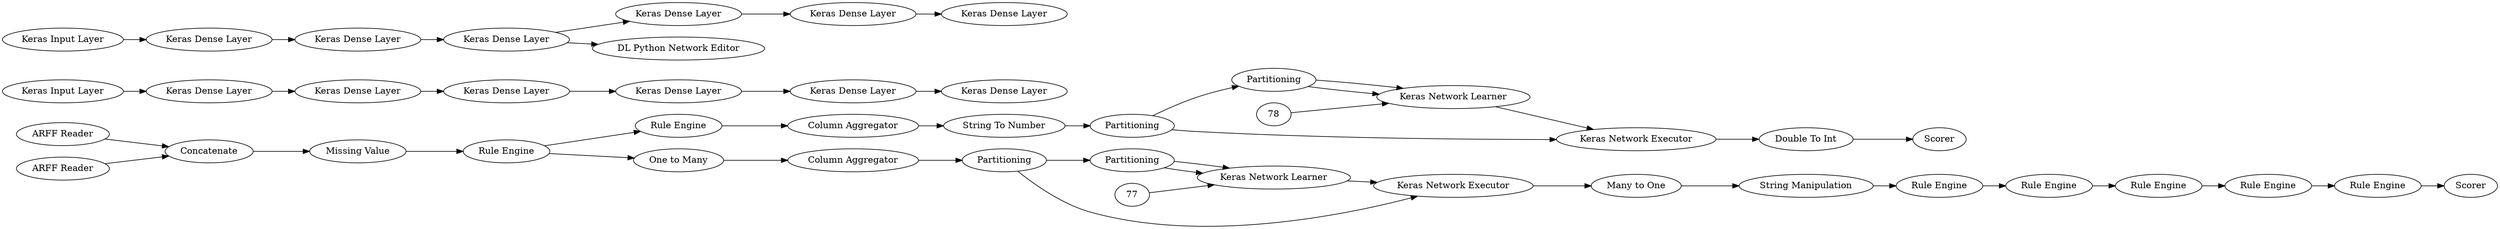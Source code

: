 digraph {
	1 [label="ARFF Reader"]
	2 [label="ARFF Reader"]
	3 [label=Concatenate]
	5 [label="Rule Engine"]
	22 [label="Column Aggregator"]
	35 [label="Rule Engine"]
	39 [label="Keras Network Learner"]
	40 [label="String To Number"]
	41 [label=Partitioning]
	42 [label=Partitioning]
	43 [label="Keras Network Executor"]
	44 [label="Double To Int"]
	45 [label=Scorer]
	54 [label="Column Aggregator"]
	62 [label=Partitioning]
	63 [label=Partitioning]
	64 [label="Keras Network Learner"]
	65 [label="Keras Network Executor"]
	67 [label=Scorer]
	68 [label="One to Many"]
	69 [label="Many to One"]
	70 [label="String Manipulation"]
	71 [label="Rule Engine"]
	72 [label="Rule Engine"]
	73 [label="Rule Engine"]
	74 [label="Rule Engine"]
	75 [label="Rule Engine"]
	55 [label="Keras Input Layer"]
	56 [label="Keras Dense Layer"]
	57 [label="Keras Dense Layer"]
	58 [label="Keras Dense Layer"]
	59 [label="Keras Dense Layer"]
	60 [label="Keras Dense Layer"]
	61 [label="Keras Dense Layer"]
	46 [label="Keras Input Layer"]
	47 [label="Keras Dense Layer"]
	48 [label="Keras Dense Layer"]
	49 [label="Keras Dense Layer"]
	50 [label="Keras Dense Layer"]
	51 [label="Keras Dense Layer"]
	52 [label="Keras Dense Layer"]
	53 [label="DL Python Network Editor"]
	79 [label="Missing Value"]
	71 -> 72
	72 -> 73
	73 -> 74
	74 -> 75
	55 -> 58
	56 -> 60
	57 -> 61
	58 -> 59
	59 -> 56
	60 -> 57
	46 -> 47
	47 -> 52
	48 -> 50
	49 -> 51
	49 -> 53
	51 -> 48
	52 -> 49
	1 -> 3
	2 -> 3
	3 -> 79
	5 -> 68
	5 -> 35
	22 -> 40
	35 -> 22
	39 -> 43
	40 -> 41
	41 -> 43
	41 -> 42
	42 -> 39
	42 -> 39
	43 -> 44
	44 -> 45
	54 -> 62
	62 -> 63
	62 -> 65
	63 -> 64
	63 -> 64
	64 -> 65
	65 -> 69
	68 -> 54
	69 -> 70
	70 -> 71
	75 -> 67
	77 -> 64
	78 -> 39
	79 -> 5
	rankdir=LR
}
